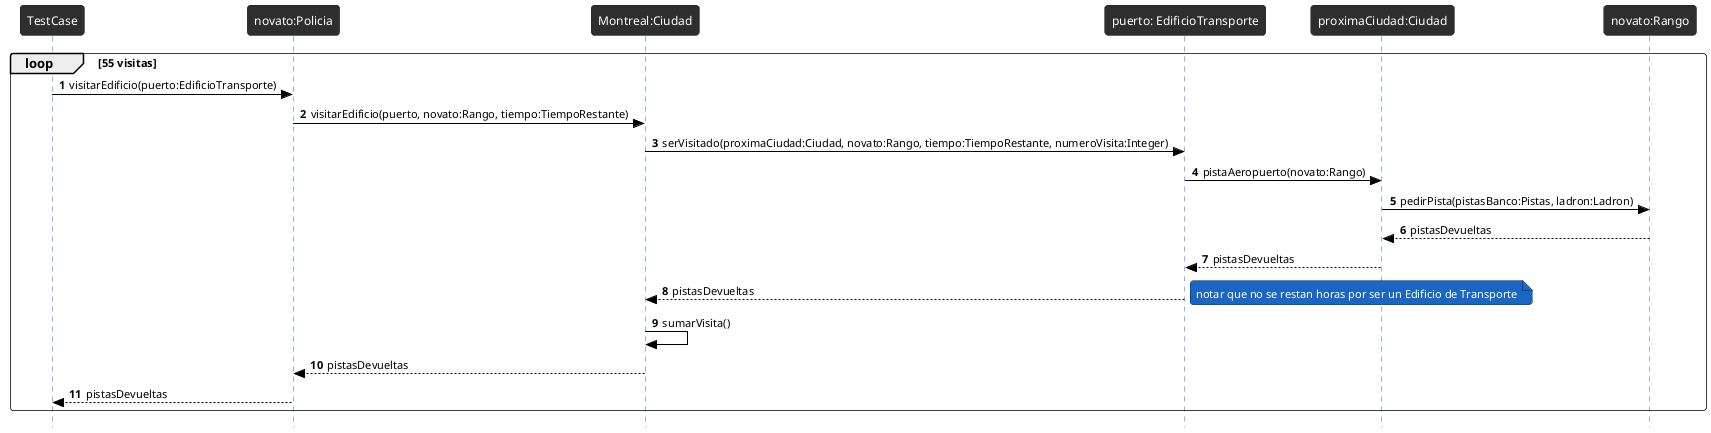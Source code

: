 @startuml

!theme reddress-darkblue
autonumber
skinparam style strictuml
skinparam BackGroundColor white
skinparam RoundCorner 7
skinparam SequenceGroupFontColor black
skinparam SequenceGroupBorderColor black
skinparam SequenceGroupBorderThickness 0.5
skinparam ArrowFontColor black
skinparam ArrowColor black
skinparam ActorFontColor black
skinparam participantFontSize 12
skinparam SequenceLifeLineBackGroundColor 2e2e2e
loop 55 visitas
TestCase -> "novato:Policia" as policia: visitarEdificio(puerto:EdificioTransporte)

policia -> "Montreal:Ciudad" as montreal : visitarEdificio(puerto, novato:Rango, tiempo:TiempoRestante)

montreal ->"puerto: EdificioTransporte" as edificio: serVisitado(proximaCiudad:Ciudad, novato:Rango, tiempo:TiempoRestante, numeroVisita:Integer)
edificio -> "proximaCiudad:Ciudad" as proximaCiudad : pistaAeropuerto(novato:Rango)
proximaCiudad -> "novato:Rango" as rango : pedirPista(pistasBanco:Pistas, ladron:Ladron)
rango --> proximaCiudad: pistasDevueltas
proximaCiudad -->edificio : pistasDevueltas

montreal <-- edificio: pistasDevueltas
note right: notar que no se restan horas por ser un Edificio de Transporte
montreal -> montreal : sumarVisita()
policia <-- montreal: pistasDevueltas
policia --> TestCase: pistasDevueltas
end

@enduml